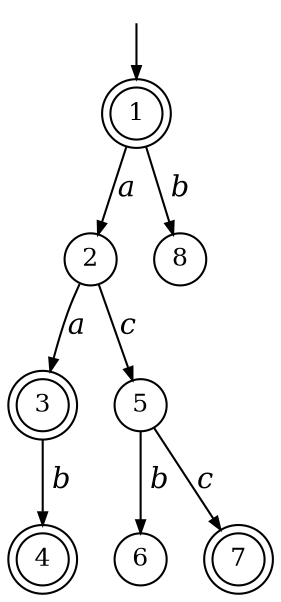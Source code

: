 digraph DFStree {
    graph [dpi = "300", ranksep=0.35];
    node [shape = circle, fixedsize = true, width = "0.35", fontsize = 12];
    edge [arrowsize = "0.6"];

    {rank = 0; 1;}
    {rank = same; 2; 8;}
    {rank = same; 3; 5;}
    {rank = same; 4; 6; 7;}
    
    "" [shape = none, width = "0.1", height = "0.1"];
    1 [shape = doublecircle];
    3 [shape = doublecircle];
    4 [shape = doublecircle];
    7 [shape = doublecircle];


    "" -> 1;
    1 -> 2 [label = <<i>a</i>>];
    1 -> 8 [label = <<i> b</i>>];
    2 -> 3 [label = <<i>a</i>>];
    2 -> 5 [label = <<i>c</i>>];
    3 -> 4 [label = <<i> b</i>>];
    5 -> 6 [label = <<i> b</i>>];
    5 -> 7 [label = <<i>c</i>>];

}
